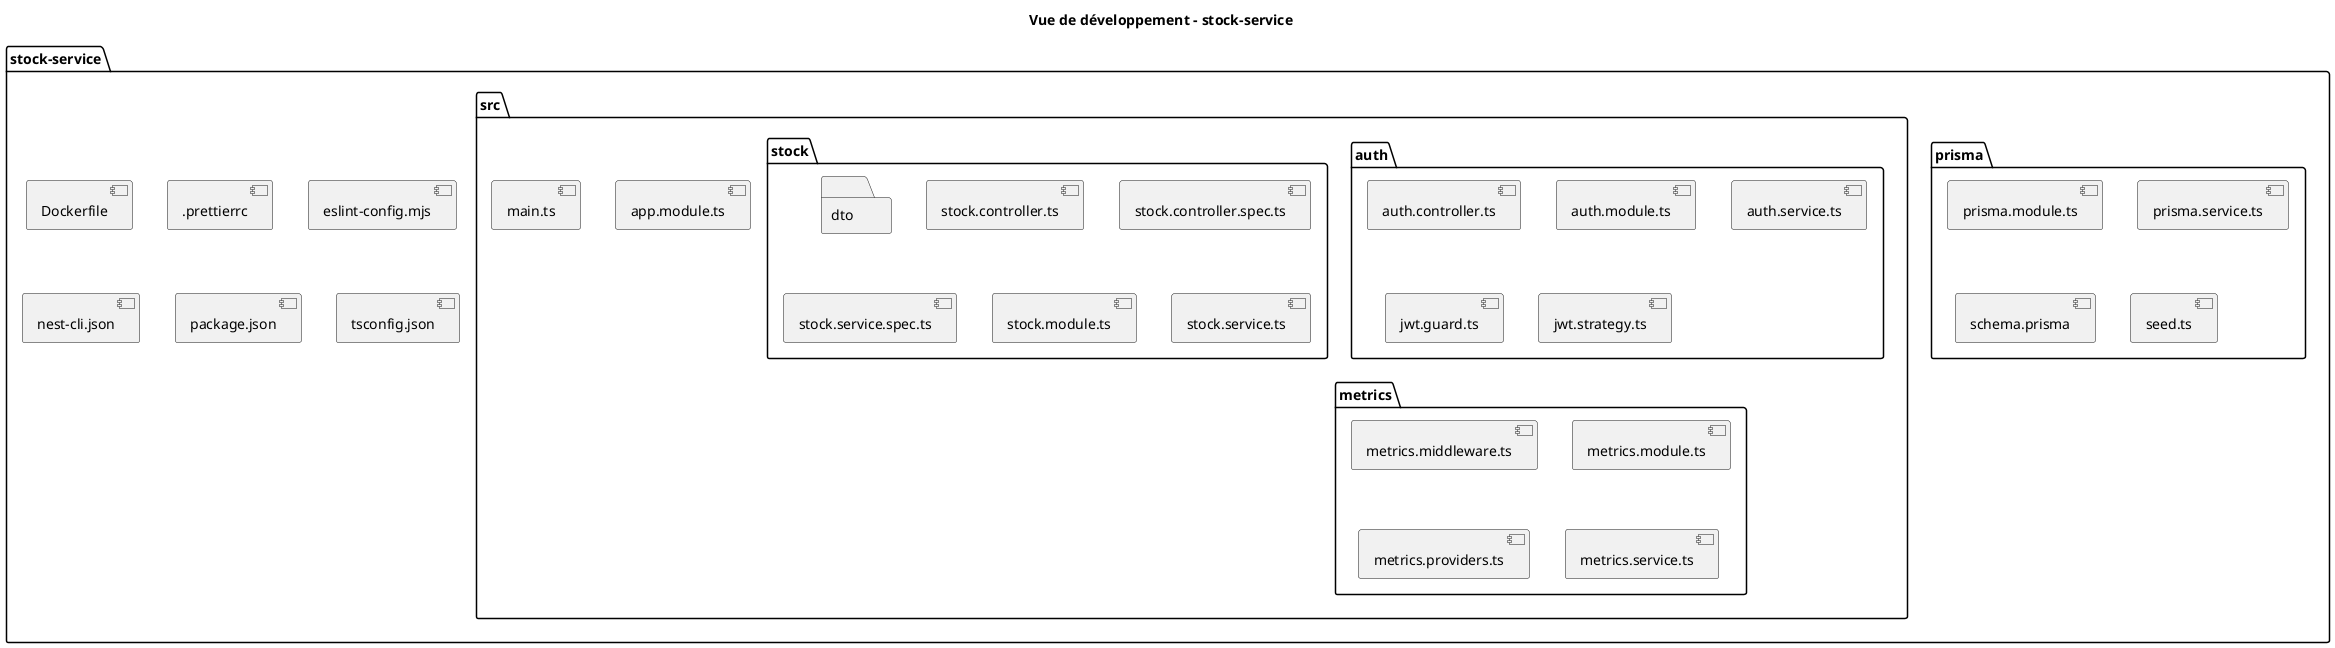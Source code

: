 @startuml
title Vue de développement - stock-service

package "stock-service" {
  folder "prisma" {
    [prisma.module.ts]
    [prisma.service.ts]
    [schema.prisma]
    [seed.ts]
  }

  folder "src" {
    package "auth" {
      [auth.controller.ts]
      [auth.module.ts]
      [auth.service.ts]
      [jwt.guard.ts]
      [jwt.strategy.ts]
    }

    package "stock" {
      folder "dto"
      [stock.controller.ts]
      [stock.controller.spec.ts]
      [stock.service.spec.ts]
      [stock.module.ts]
      [stock.service.ts]
    }
    
    package "metrics" {
      [metrics.middleware.ts]
      [metrics.module.ts]
      [metrics.providers.ts]
      [metrics.service.ts]
    }


    [app.module.ts]
    [main.ts]
  }

  [Dockerfile]
  [.prettierrc]
  [eslint-config.mjs]
  [nest-cli.json]
  [package.json]
  [tsconfig.json]
}
@enduml

